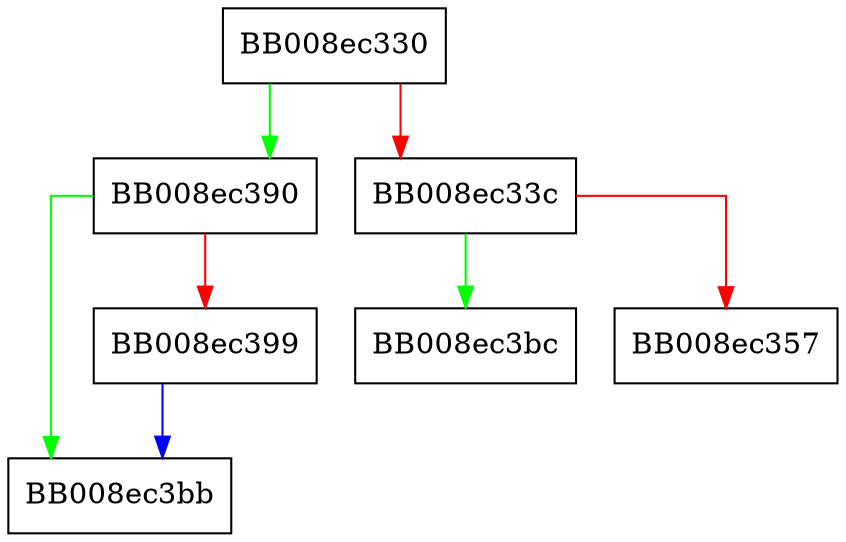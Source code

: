 digraph _dl_setup_hash {
  node [shape="box"];
  graph [splines=ortho];
  BB008ec330 -> BB008ec390 [color="green"];
  BB008ec330 -> BB008ec33c [color="red"];
  BB008ec33c -> BB008ec3bc [color="green"];
  BB008ec33c -> BB008ec357 [color="red"];
  BB008ec390 -> BB008ec3bb [color="green"];
  BB008ec390 -> BB008ec399 [color="red"];
  BB008ec399 -> BB008ec3bb [color="blue"];
}